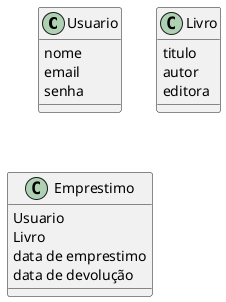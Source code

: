 @startuml
'https://plantuml.com/class-diagram

class Usuario {
    nome
    email
    senha
}
class Livro {
    titulo
    autor
    editora
}
class Emprestimo {
    Usuario
    Livro
    data de emprestimo
    data de devolução
}

@enduml

// Um emprestimo só pode acontecer caso o livro esteja
// disponivel